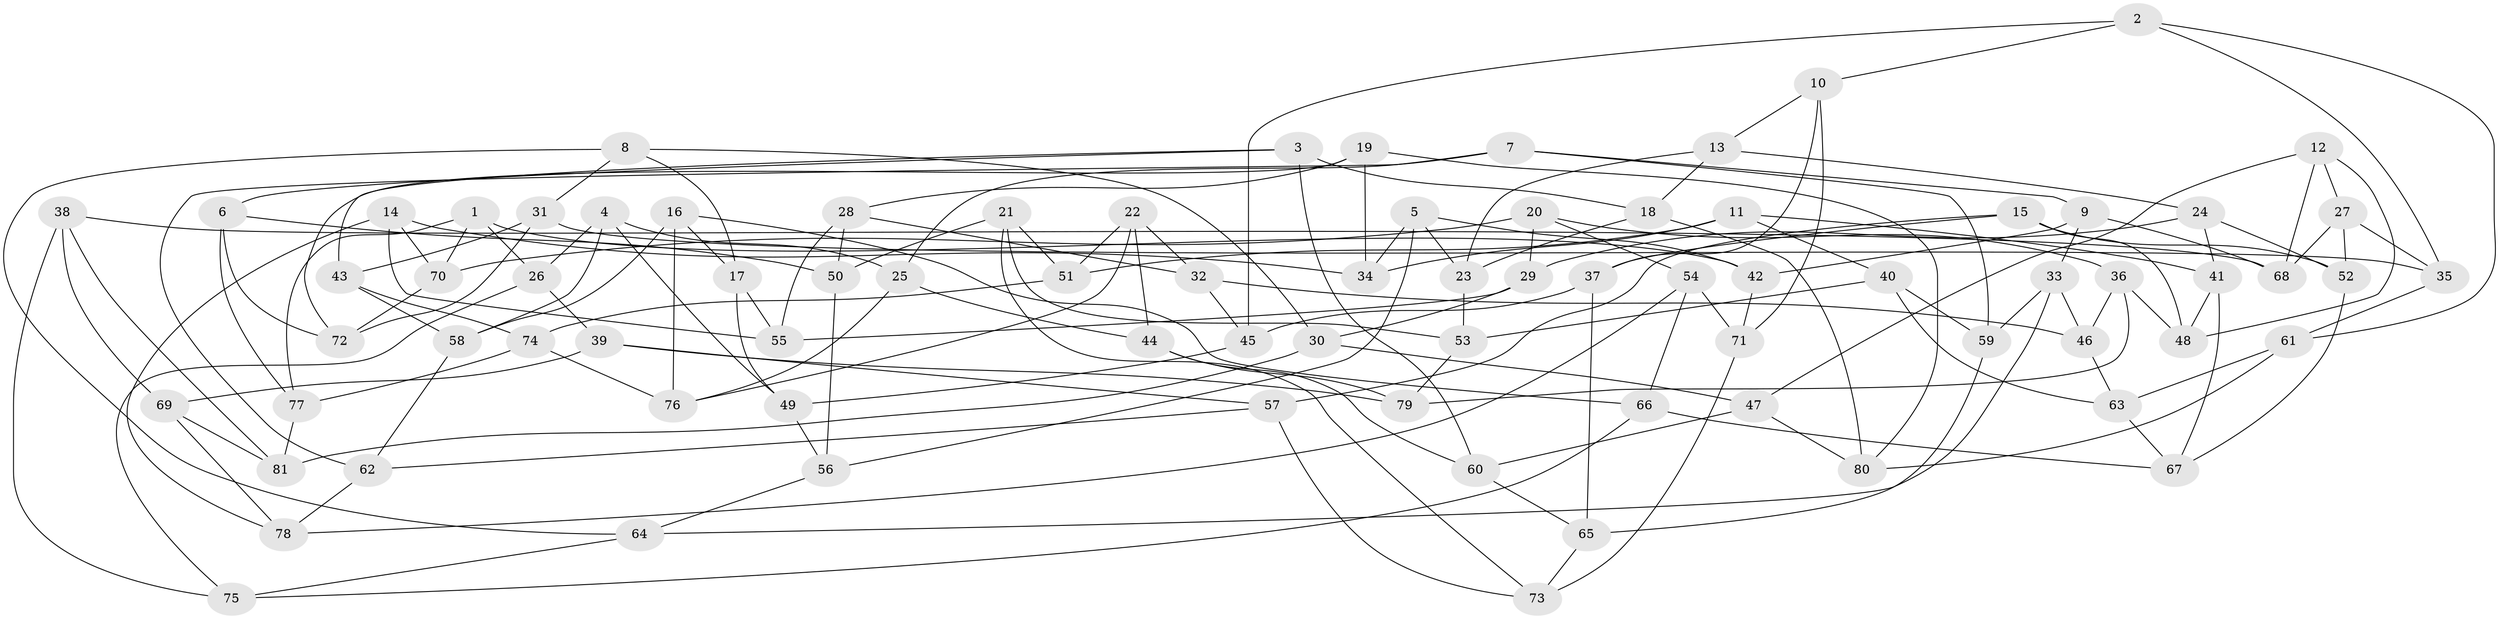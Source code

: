 // coarse degree distribution, {4: 0.2708333333333333, 6: 0.6041666666666666, 3: 0.041666666666666664, 5: 0.08333333333333333}
// Generated by graph-tools (version 1.1) at 2025/42/03/06/25 10:42:24]
// undirected, 81 vertices, 162 edges
graph export_dot {
graph [start="1"]
  node [color=gray90,style=filled];
  1;
  2;
  3;
  4;
  5;
  6;
  7;
  8;
  9;
  10;
  11;
  12;
  13;
  14;
  15;
  16;
  17;
  18;
  19;
  20;
  21;
  22;
  23;
  24;
  25;
  26;
  27;
  28;
  29;
  30;
  31;
  32;
  33;
  34;
  35;
  36;
  37;
  38;
  39;
  40;
  41;
  42;
  43;
  44;
  45;
  46;
  47;
  48;
  49;
  50;
  51;
  52;
  53;
  54;
  55;
  56;
  57;
  58;
  59;
  60;
  61;
  62;
  63;
  64;
  65;
  66;
  67;
  68;
  69;
  70;
  71;
  72;
  73;
  74;
  75;
  76;
  77;
  78;
  79;
  80;
  81;
  1 -- 77;
  1 -- 70;
  1 -- 26;
  1 -- 42;
  2 -- 35;
  2 -- 61;
  2 -- 10;
  2 -- 45;
  3 -- 43;
  3 -- 60;
  3 -- 18;
  3 -- 6;
  4 -- 26;
  4 -- 25;
  4 -- 58;
  4 -- 49;
  5 -- 42;
  5 -- 34;
  5 -- 23;
  5 -- 56;
  6 -- 50;
  6 -- 77;
  6 -- 72;
  7 -- 62;
  7 -- 25;
  7 -- 9;
  7 -- 59;
  8 -- 17;
  8 -- 31;
  8 -- 30;
  8 -- 64;
  9 -- 42;
  9 -- 33;
  9 -- 68;
  10 -- 71;
  10 -- 37;
  10 -- 13;
  11 -- 41;
  11 -- 51;
  11 -- 34;
  11 -- 40;
  12 -- 47;
  12 -- 68;
  12 -- 48;
  12 -- 27;
  13 -- 23;
  13 -- 18;
  13 -- 24;
  14 -- 70;
  14 -- 78;
  14 -- 55;
  14 -- 34;
  15 -- 37;
  15 -- 48;
  15 -- 57;
  15 -- 52;
  16 -- 58;
  16 -- 17;
  16 -- 76;
  16 -- 66;
  17 -- 49;
  17 -- 55;
  18 -- 23;
  18 -- 80;
  19 -- 34;
  19 -- 28;
  19 -- 72;
  19 -- 80;
  20 -- 36;
  20 -- 29;
  20 -- 54;
  20 -- 70;
  21 -- 51;
  21 -- 73;
  21 -- 53;
  21 -- 50;
  22 -- 76;
  22 -- 32;
  22 -- 51;
  22 -- 44;
  23 -- 53;
  24 -- 52;
  24 -- 29;
  24 -- 41;
  25 -- 76;
  25 -- 44;
  26 -- 75;
  26 -- 39;
  27 -- 35;
  27 -- 52;
  27 -- 68;
  28 -- 50;
  28 -- 55;
  28 -- 32;
  29 -- 30;
  29 -- 55;
  30 -- 81;
  30 -- 47;
  31 -- 35;
  31 -- 72;
  31 -- 43;
  32 -- 45;
  32 -- 46;
  33 -- 64;
  33 -- 59;
  33 -- 46;
  35 -- 61;
  36 -- 79;
  36 -- 46;
  36 -- 48;
  37 -- 45;
  37 -- 65;
  38 -- 75;
  38 -- 81;
  38 -- 69;
  38 -- 68;
  39 -- 57;
  39 -- 69;
  39 -- 79;
  40 -- 63;
  40 -- 53;
  40 -- 59;
  41 -- 48;
  41 -- 67;
  42 -- 71;
  43 -- 74;
  43 -- 58;
  44 -- 79;
  44 -- 60;
  45 -- 49;
  46 -- 63;
  47 -- 60;
  47 -- 80;
  49 -- 56;
  50 -- 56;
  51 -- 74;
  52 -- 67;
  53 -- 79;
  54 -- 78;
  54 -- 66;
  54 -- 71;
  56 -- 64;
  57 -- 73;
  57 -- 62;
  58 -- 62;
  59 -- 65;
  60 -- 65;
  61 -- 80;
  61 -- 63;
  62 -- 78;
  63 -- 67;
  64 -- 75;
  65 -- 73;
  66 -- 67;
  66 -- 75;
  69 -- 81;
  69 -- 78;
  70 -- 72;
  71 -- 73;
  74 -- 76;
  74 -- 77;
  77 -- 81;
}
